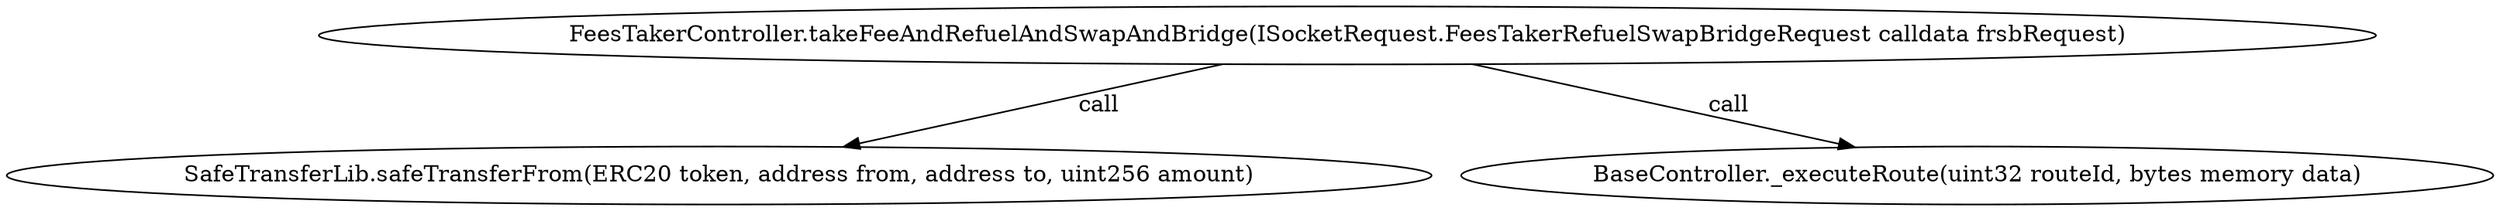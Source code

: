 digraph "" {
	graph [bb="0,0,1294,124.8"];
	node [label="\N"];
	"FeesTakerController.takeFeeAndRefuelAndSwapAndBridge(ISocketRequest.FeesTakerRefuelSwapBridgeRequest calldata frsbRequest)"	 [height=0.5,
		pos="697.03,106.8",
		width=15.055];
	"SafeTransferLib.safeTransferFrom(ERC20 token, address from, address to, uint256 amount)"	 [height=0.5,
		pos="369.03,18",
		width=10.251];
	"FeesTakerController.takeFeeAndRefuelAndSwapAndBridge(ISocketRequest.FeesTakerRefuelSwapBridgeRequest calldata frsbRequest)" -> "SafeTransferLib.safeTransferFrom(ERC20 token, address from, address to, uint256 amount)" [key=call,
	label=" call",
	lp="574.88,62.4",
	pos="e,434.46,35.716 630.65,88.83 576.7,74.225 500.59,53.62 444.37,38.397"];
"BaseController._executeRoute(uint32 routeId, bytes memory data)" [height=0.5,
	pos="1025,18",
	width=7.4726];
"FeesTakerController.takeFeeAndRefuelAndSwapAndBridge(ISocketRequest.FeesTakerRefuelSwapBridgeRequest calldata frsbRequest)" -> "BaseController._executeRoute(uint32 routeId, bytes memory data)" [key=call,
label=" call",
lp="902.88,62.4",
pos="e,960.43,35.489 763.4,88.83 817.61,74.153 894.21,53.417 950.51,38.173"];
}
